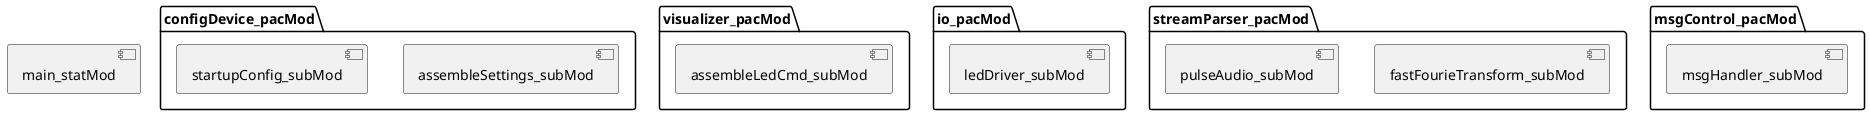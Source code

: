 @startuml
skinparam componentStyle uml2

package configMod as "configDevice_pacMod" {
    component assembler as "assembleSettings_subMod"
    component startUpConfig as "startupConfig_subMod"
}

component main as "main_statMod"

package visMod as "visualizer_pacMod" {
    component assembleLedCmd as "assembleLedCmd_subMod"
}

package ioMod as "io_pacMod" {
    component ledDriver as "ledDriver_subMod"
}

package streamMod as "streamParser_pacMod" {
    component fft as "fastFourieTransform_subMod"
    component pulseAud as "pulseAudio_subMod"
}

package msgMod as "msgControl_pacMod" {
    component msgHandler as "msgHandler_subMod"
}


@enduml